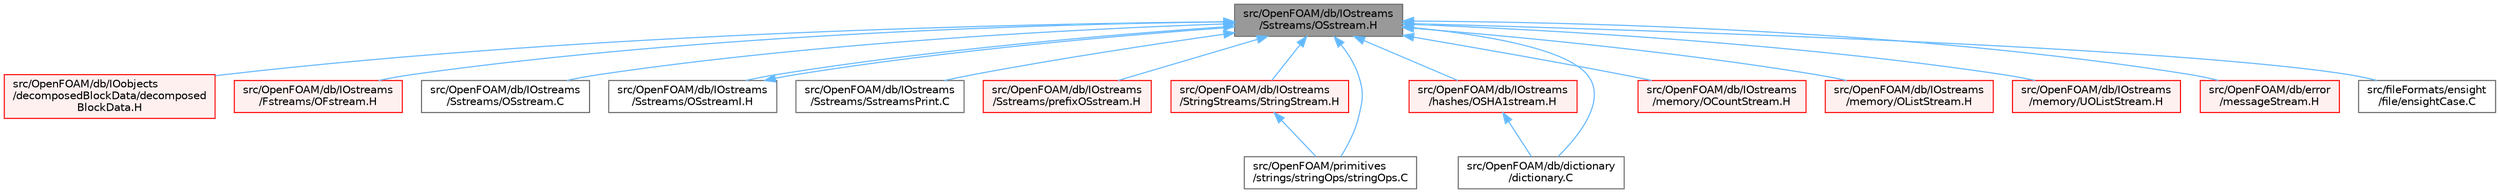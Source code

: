 digraph "src/OpenFOAM/db/IOstreams/Sstreams/OSstream.H"
{
 // LATEX_PDF_SIZE
  bgcolor="transparent";
  edge [fontname=Helvetica,fontsize=10,labelfontname=Helvetica,labelfontsize=10];
  node [fontname=Helvetica,fontsize=10,shape=box,height=0.2,width=0.4];
  Node1 [id="Node000001",label="src/OpenFOAM/db/IOstreams\l/Sstreams/OSstream.H",height=0.2,width=0.4,color="gray40", fillcolor="grey60", style="filled", fontcolor="black",tooltip=" "];
  Node1 -> Node2 [id="edge1_Node000001_Node000002",dir="back",color="steelblue1",style="solid",tooltip=" "];
  Node2 [id="Node000002",label="src/OpenFOAM/db/IOobjects\l/decomposedBlockData/decomposed\lBlockData.H",height=0.2,width=0.4,color="red", fillcolor="#FFF0F0", style="filled",URL="$decomposedBlockData_8H.html",tooltip=" "];
  Node1 -> Node10 [id="edge2_Node000001_Node000010",dir="back",color="steelblue1",style="solid",tooltip=" "];
  Node10 [id="Node000010",label="src/OpenFOAM/db/IOstreams\l/Fstreams/OFstream.H",height=0.2,width=0.4,color="red", fillcolor="#FFF0F0", style="filled",URL="$OFstream_8H.html",tooltip=" "];
  Node1 -> Node766 [id="edge3_Node000001_Node000766",dir="back",color="steelblue1",style="solid",tooltip=" "];
  Node766 [id="Node000766",label="src/OpenFOAM/db/IOstreams\l/Sstreams/OSstream.C",height=0.2,width=0.4,color="grey40", fillcolor="white", style="filled",URL="$OSstream_8C.html",tooltip=" "];
  Node1 -> Node767 [id="edge4_Node000001_Node000767",dir="back",color="steelblue1",style="solid",tooltip=" "];
  Node767 [id="Node000767",label="src/OpenFOAM/db/IOstreams\l/Sstreams/OSstreamI.H",height=0.2,width=0.4,color="grey40", fillcolor="white", style="filled",URL="$OSstreamI_8H.html",tooltip=" "];
  Node767 -> Node1 [id="edge5_Node000767_Node000001",dir="back",color="steelblue1",style="solid",tooltip=" "];
  Node1 -> Node768 [id="edge6_Node000001_Node000768",dir="back",color="steelblue1",style="solid",tooltip=" "];
  Node768 [id="Node000768",label="src/OpenFOAM/db/IOstreams\l/Sstreams/SstreamsPrint.C",height=0.2,width=0.4,color="grey40", fillcolor="white", style="filled",URL="$SstreamsPrint_8C.html",tooltip="Prints out a description of the streams."];
  Node1 -> Node769 [id="edge7_Node000001_Node000769",dir="back",color="steelblue1",style="solid",tooltip=" "];
  Node769 [id="Node000769",label="src/OpenFOAM/db/IOstreams\l/Sstreams/prefixOSstream.H",height=0.2,width=0.4,color="red", fillcolor="#FFF0F0", style="filled",URL="$prefixOSstream_8H.html",tooltip=" "];
  Node1 -> Node5556 [id="edge8_Node000001_Node005556",dir="back",color="steelblue1",style="solid",tooltip=" "];
  Node5556 [id="Node005556",label="src/OpenFOAM/db/IOstreams\l/StringStreams/StringStream.H",height=0.2,width=0.4,color="red", fillcolor="#FFF0F0", style="filled",URL="$StringStream_8H.html",tooltip="Input/output from string buffers."];
  Node5556 -> Node5585 [id="edge9_Node005556_Node005585",dir="back",color="steelblue1",style="solid",tooltip=" "];
  Node5585 [id="Node005585",label="src/OpenFOAM/primitives\l/strings/stringOps/stringOps.C",height=0.2,width=0.4,color="grey40", fillcolor="white", style="filled",URL="$stringOps_8C.html",tooltip=" "];
  Node1 -> Node5588 [id="edge10_Node000001_Node005588",dir="back",color="steelblue1",style="solid",tooltip=" "];
  Node5588 [id="Node005588",label="src/OpenFOAM/db/IOstreams\l/hashes/OSHA1stream.H",height=0.2,width=0.4,color="red", fillcolor="#FFF0F0", style="filled",URL="$OSHA1stream_8H.html",tooltip=" "];
  Node5588 -> Node816 [id="edge11_Node005588_Node000816",dir="back",color="steelblue1",style="solid",tooltip=" "];
  Node816 [id="Node000816",label="src/OpenFOAM/db/dictionary\l/dictionary.C",height=0.2,width=0.4,color="grey40", fillcolor="white", style="filled",URL="$dictionary_8C.html",tooltip=" "];
  Node1 -> Node5590 [id="edge12_Node000001_Node005590",dir="back",color="steelblue1",style="solid",tooltip=" "];
  Node5590 [id="Node005590",label="src/OpenFOAM/db/IOstreams\l/memory/OCountStream.H",height=0.2,width=0.4,color="red", fillcolor="#FFF0F0", style="filled",URL="$OCountStream_8H.html",tooltip=" "];
  Node1 -> Node5593 [id="edge13_Node000001_Node005593",dir="back",color="steelblue1",style="solid",tooltip=" "];
  Node5593 [id="Node005593",label="src/OpenFOAM/db/IOstreams\l/memory/OListStream.H",height=0.2,width=0.4,color="red", fillcolor="#FFF0F0", style="filled",URL="$OListStream_8H.html",tooltip=" "];
  Node1 -> Node5595 [id="edge14_Node000001_Node005595",dir="back",color="steelblue1",style="solid",tooltip=" "];
  Node5595 [id="Node005595",label="src/OpenFOAM/db/IOstreams\l/memory/UOListStream.H",height=0.2,width=0.4,color="red", fillcolor="#FFF0F0", style="filled",URL="$UOListStream_8H.html",tooltip=" "];
  Node1 -> Node816 [id="edge15_Node000001_Node000816",dir="back",color="steelblue1",style="solid",tooltip=" "];
  Node1 -> Node5597 [id="edge16_Node000001_Node005597",dir="back",color="steelblue1",style="solid",tooltip=" "];
  Node5597 [id="Node005597",label="src/OpenFOAM/db/error\l/messageStream.H",height=0.2,width=0.4,color="red", fillcolor="#FFF0F0", style="filled",URL="$messageStream_8H.html",tooltip=" "];
  Node1 -> Node5585 [id="edge17_Node000001_Node005585",dir="back",color="steelblue1",style="solid",tooltip=" "];
  Node1 -> Node280 [id="edge18_Node000001_Node000280",dir="back",color="steelblue1",style="solid",tooltip=" "];
  Node280 [id="Node000280",label="src/fileFormats/ensight\l/file/ensightCase.C",height=0.2,width=0.4,color="grey40", fillcolor="white", style="filled",URL="$ensightCase_8C.html",tooltip=" "];
}
